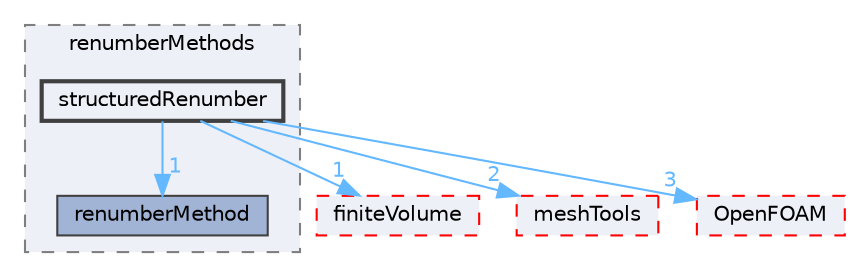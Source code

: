 digraph "src/renumber/renumberMethods/structuredRenumber"
{
 // LATEX_PDF_SIZE
  bgcolor="transparent";
  edge [fontname=Helvetica,fontsize=10,labelfontname=Helvetica,labelfontsize=10];
  node [fontname=Helvetica,fontsize=10,shape=box,height=0.2,width=0.4];
  compound=true
  subgraph clusterdir_9e5805c39c1270dd5674b9b6b0d61546 {
    graph [ bgcolor="#edf0f7", pencolor="grey50", label="renumberMethods", fontname=Helvetica,fontsize=10 style="filled,dashed", URL="dir_9e5805c39c1270dd5674b9b6b0d61546.html",tooltip=""]
  dir_7e8cb84010c18ee64866a2dfba113969 [label="renumberMethod", fillcolor="#a2b4d6", color="grey25", style="filled", URL="dir_7e8cb84010c18ee64866a2dfba113969.html",tooltip=""];
  dir_609b1324b4754159b8c0703845bb9daf [label="structuredRenumber", fillcolor="#edf0f7", color="grey25", style="filled,bold", URL="dir_609b1324b4754159b8c0703845bb9daf.html",tooltip=""];
  }
  dir_9bd15774b555cf7259a6fa18f99fe99b [label="finiteVolume", fillcolor="#edf0f7", color="red", style="filled,dashed", URL="dir_9bd15774b555cf7259a6fa18f99fe99b.html",tooltip=""];
  dir_ae30ad0bef50cf391b24c614251bb9fd [label="meshTools", fillcolor="#edf0f7", color="red", style="filled,dashed", URL="dir_ae30ad0bef50cf391b24c614251bb9fd.html",tooltip=""];
  dir_c5473ff19b20e6ec4dfe5c310b3778a8 [label="OpenFOAM", fillcolor="#edf0f7", color="red", style="filled,dashed", URL="dir_c5473ff19b20e6ec4dfe5c310b3778a8.html",tooltip=""];
  dir_609b1324b4754159b8c0703845bb9daf->dir_7e8cb84010c18ee64866a2dfba113969 [headlabel="1", labeldistance=1.5 headhref="dir_003795_003323.html" href="dir_003795_003323.html" color="steelblue1" fontcolor="steelblue1"];
  dir_609b1324b4754159b8c0703845bb9daf->dir_9bd15774b555cf7259a6fa18f99fe99b [headlabel="1", labeldistance=1.5 headhref="dir_003795_001387.html" href="dir_003795_001387.html" color="steelblue1" fontcolor="steelblue1"];
  dir_609b1324b4754159b8c0703845bb9daf->dir_ae30ad0bef50cf391b24c614251bb9fd [headlabel="2", labeldistance=1.5 headhref="dir_003795_002382.html" href="dir_003795_002382.html" color="steelblue1" fontcolor="steelblue1"];
  dir_609b1324b4754159b8c0703845bb9daf->dir_c5473ff19b20e6ec4dfe5c310b3778a8 [headlabel="3", labeldistance=1.5 headhref="dir_003795_002695.html" href="dir_003795_002695.html" color="steelblue1" fontcolor="steelblue1"];
}
